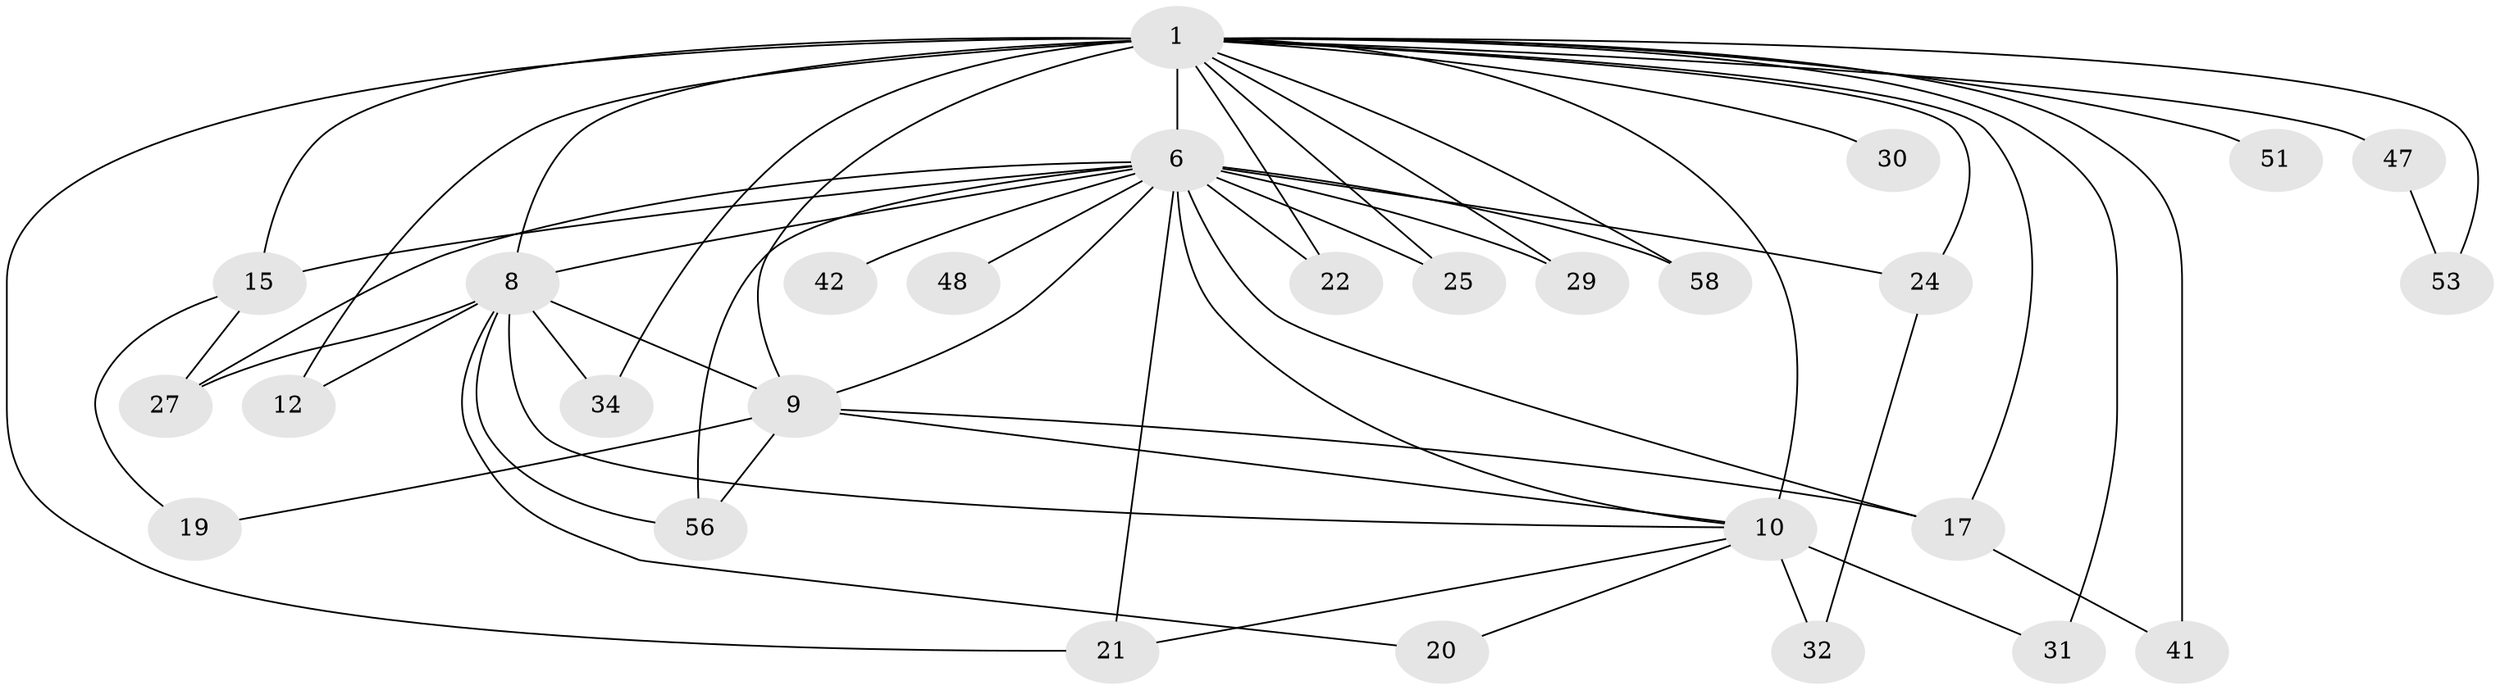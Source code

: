 // original degree distribution, {14: 0.028169014084507043, 15: 0.04225352112676056, 17: 0.04225352112676056, 21: 0.014084507042253521, 30: 0.014084507042253521, 5: 0.07042253521126761, 2: 0.5352112676056338, 4: 0.056338028169014086, 3: 0.19718309859154928}
// Generated by graph-tools (version 1.1) at 2025/17/03/04/25 18:17:44]
// undirected, 28 vertices, 55 edges
graph export_dot {
graph [start="1"]
  node [color=gray90,style=filled];
  1 [super="+2"];
  6 [super="+35+18+43+16+57+44+33+11"];
  8 [super="+14"];
  9 [super="+28"];
  10 [super="+37"];
  12;
  15;
  17;
  19;
  20;
  21;
  22 [super="+45"];
  24 [super="+40"];
  25;
  27 [super="+68+59"];
  29;
  30;
  31;
  32;
  34;
  41;
  42;
  47;
  48;
  51;
  53;
  56 [super="+65"];
  58;
  1 -- 6 [weight=11];
  1 -- 8 [weight=7];
  1 -- 9 [weight=12];
  1 -- 10 [weight=8];
  1 -- 25;
  1 -- 31 [weight=2];
  1 -- 12;
  1 -- 15;
  1 -- 17;
  1 -- 21;
  1 -- 22 [weight=2];
  1 -- 24 [weight=2];
  1 -- 29;
  1 -- 30;
  1 -- 34;
  1 -- 41;
  1 -- 47 [weight=2];
  1 -- 51 [weight=2];
  1 -- 53;
  1 -- 58 [weight=2];
  6 -- 8;
  6 -- 9 [weight=3];
  6 -- 10 [weight=3];
  6 -- 15 [weight=2];
  6 -- 17 [weight=2];
  6 -- 21;
  6 -- 22 [weight=3];
  6 -- 25;
  6 -- 42 [weight=2];
  6 -- 48 [weight=2];
  6 -- 56;
  6 -- 58;
  6 -- 24;
  6 -- 29;
  6 -- 27;
  8 -- 9 [weight=2];
  8 -- 10;
  8 -- 12;
  8 -- 20;
  8 -- 27 [weight=2];
  8 -- 34;
  8 -- 56;
  9 -- 10;
  9 -- 17;
  9 -- 19;
  9 -- 56;
  10 -- 20;
  10 -- 31;
  10 -- 32;
  10 -- 21;
  15 -- 19;
  15 -- 27;
  17 -- 41;
  24 -- 32;
  47 -- 53;
}
